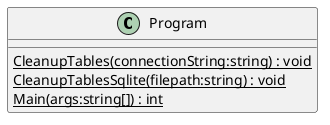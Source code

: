 @startuml
class Program {
    {static} CleanupTables(connectionString:string) : void
    {static} CleanupTablesSqlite(filepath:string) : void
    {static} Main(args:string[]) : int
}
@enduml
